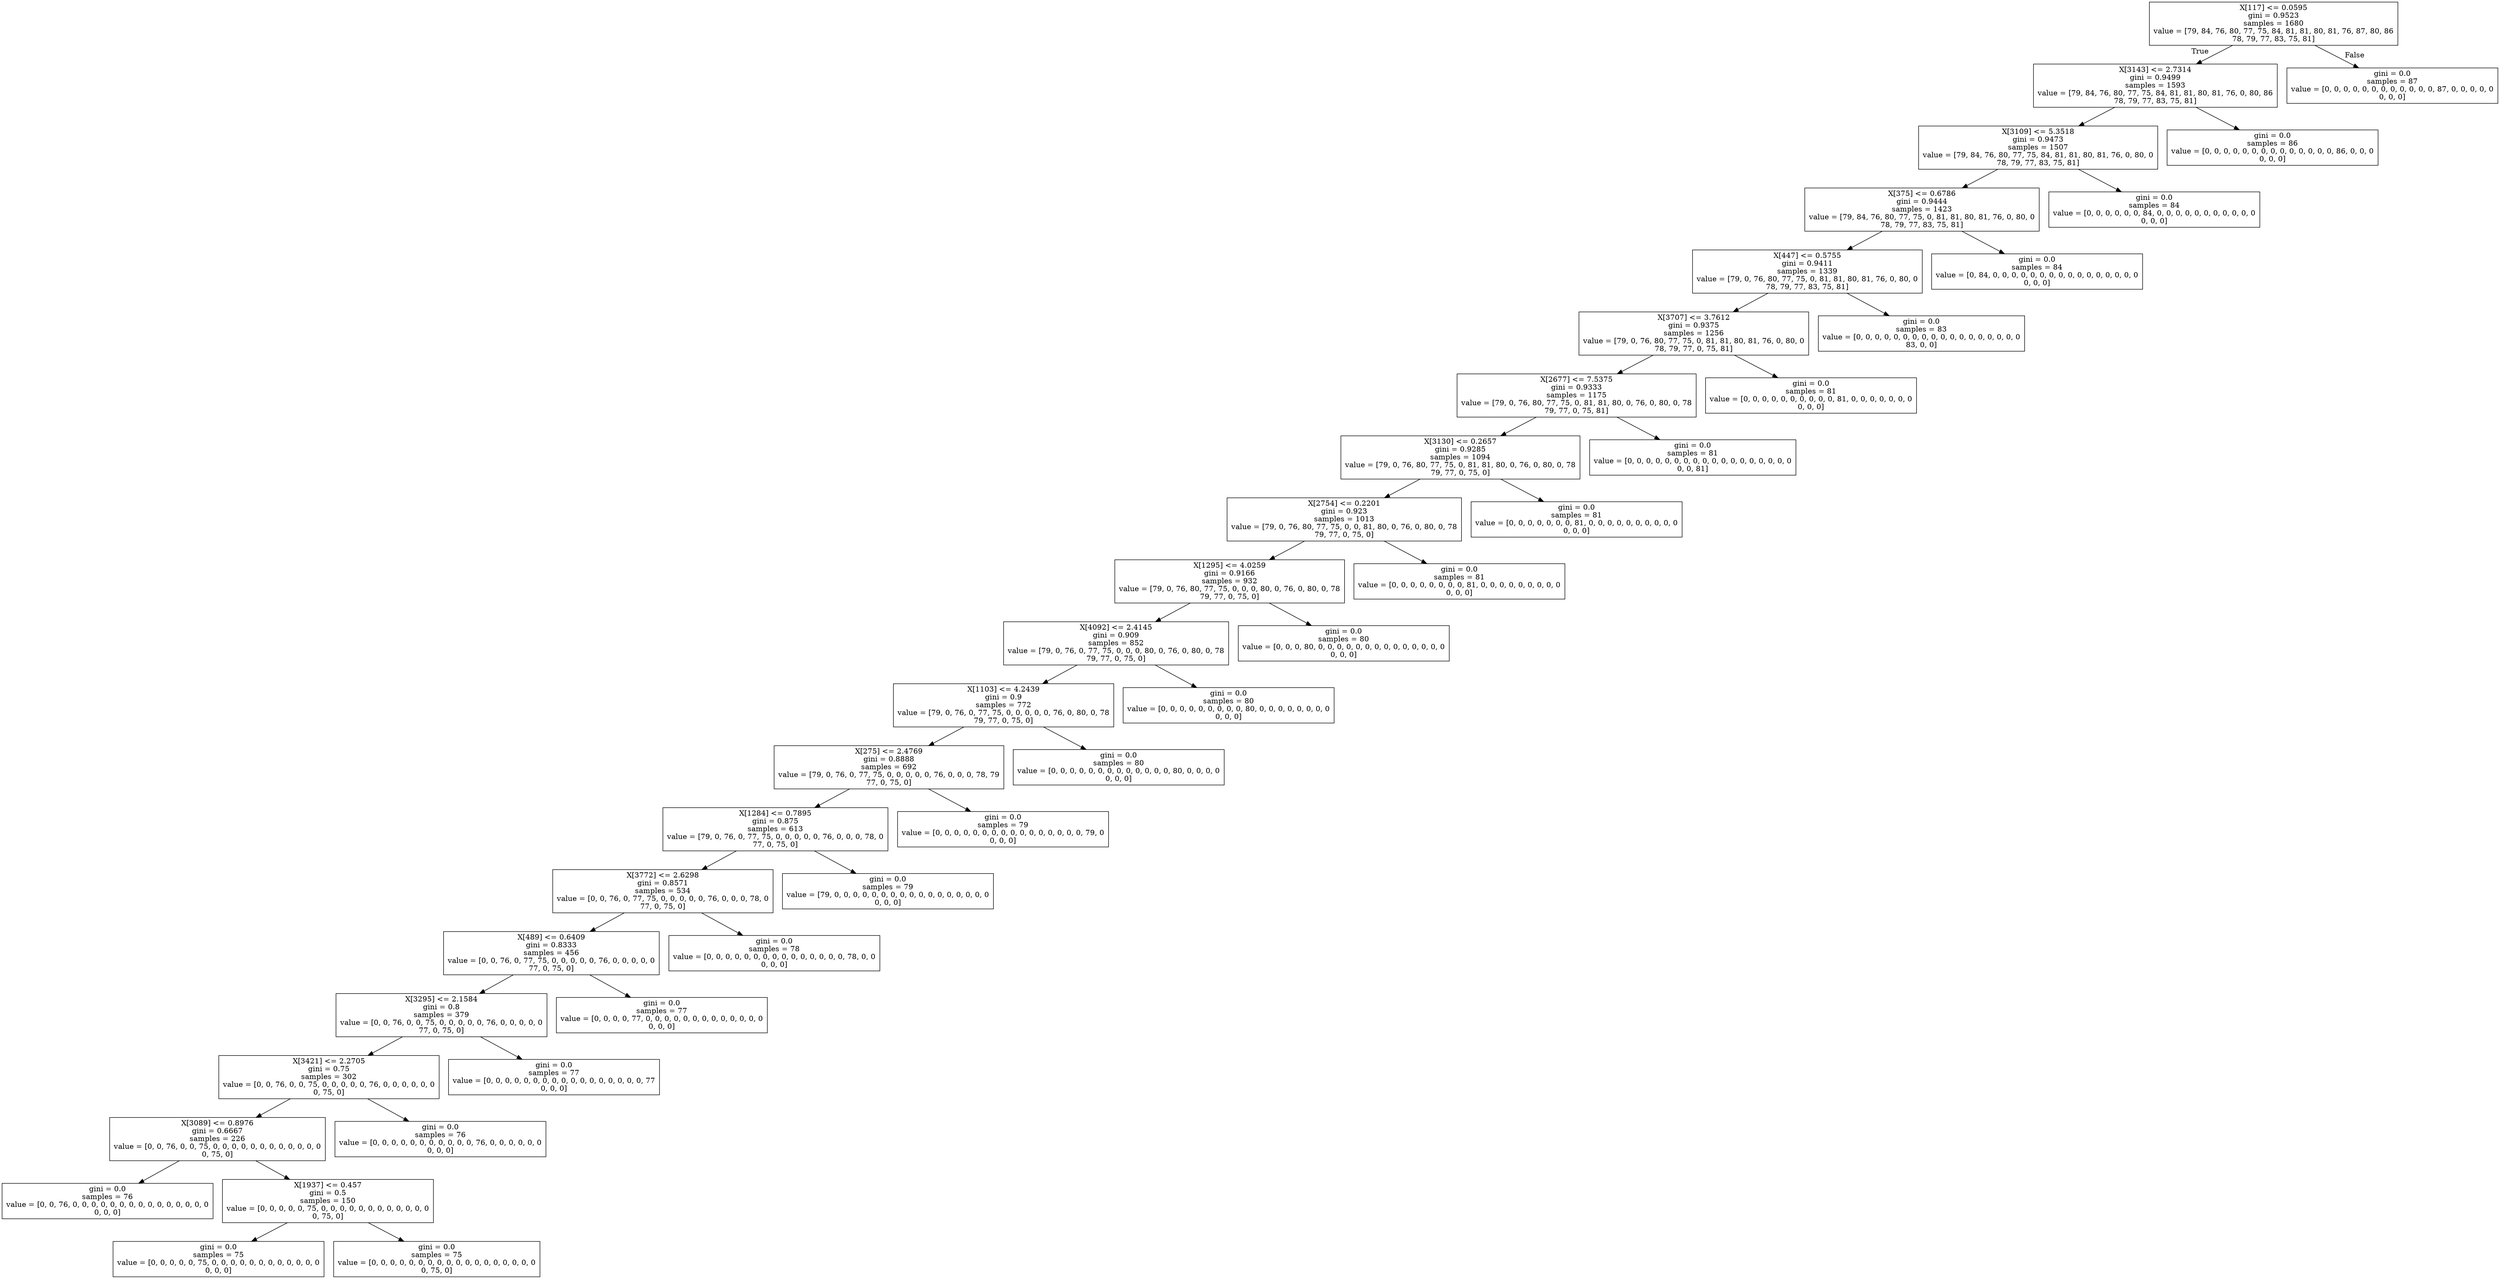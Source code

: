 digraph Tree {
node [shape=box] ;
0 [label="X[117] <= 0.0595\ngini = 0.9523\nsamples = 1680\nvalue = [79, 84, 76, 80, 77, 75, 84, 81, 81, 80, 81, 76, 87, 80, 86\n78, 79, 77, 83, 75, 81]"] ;
1 [label="X[3143] <= 2.7314\ngini = 0.9499\nsamples = 1593\nvalue = [79, 84, 76, 80, 77, 75, 84, 81, 81, 80, 81, 76, 0, 80, 86\n78, 79, 77, 83, 75, 81]"] ;
0 -> 1 [labeldistance=2.5, labelangle=45, headlabel="True"] ;
2 [label="X[3109] <= 5.3518\ngini = 0.9473\nsamples = 1507\nvalue = [79, 84, 76, 80, 77, 75, 84, 81, 81, 80, 81, 76, 0, 80, 0\n78, 79, 77, 83, 75, 81]"] ;
1 -> 2 ;
3 [label="X[375] <= 0.6786\ngini = 0.9444\nsamples = 1423\nvalue = [79, 84, 76, 80, 77, 75, 0, 81, 81, 80, 81, 76, 0, 80, 0\n78, 79, 77, 83, 75, 81]"] ;
2 -> 3 ;
4 [label="X[447] <= 0.5755\ngini = 0.9411\nsamples = 1339\nvalue = [79, 0, 76, 80, 77, 75, 0, 81, 81, 80, 81, 76, 0, 80, 0\n78, 79, 77, 83, 75, 81]"] ;
3 -> 4 ;
5 [label="X[3707] <= 3.7612\ngini = 0.9375\nsamples = 1256\nvalue = [79, 0, 76, 80, 77, 75, 0, 81, 81, 80, 81, 76, 0, 80, 0\n78, 79, 77, 0, 75, 81]"] ;
4 -> 5 ;
6 [label="X[2677] <= 7.5375\ngini = 0.9333\nsamples = 1175\nvalue = [79, 0, 76, 80, 77, 75, 0, 81, 81, 80, 0, 76, 0, 80, 0, 78\n79, 77, 0, 75, 81]"] ;
5 -> 6 ;
7 [label="X[3130] <= 0.2657\ngini = 0.9285\nsamples = 1094\nvalue = [79, 0, 76, 80, 77, 75, 0, 81, 81, 80, 0, 76, 0, 80, 0, 78\n79, 77, 0, 75, 0]"] ;
6 -> 7 ;
8 [label="X[2754] <= 0.2201\ngini = 0.923\nsamples = 1013\nvalue = [79, 0, 76, 80, 77, 75, 0, 0, 81, 80, 0, 76, 0, 80, 0, 78\n79, 77, 0, 75, 0]"] ;
7 -> 8 ;
9 [label="X[1295] <= 4.0259\ngini = 0.9166\nsamples = 932\nvalue = [79, 0, 76, 80, 77, 75, 0, 0, 0, 80, 0, 76, 0, 80, 0, 78\n79, 77, 0, 75, 0]"] ;
8 -> 9 ;
10 [label="X[4092] <= 2.4145\ngini = 0.909\nsamples = 852\nvalue = [79, 0, 76, 0, 77, 75, 0, 0, 0, 80, 0, 76, 0, 80, 0, 78\n79, 77, 0, 75, 0]"] ;
9 -> 10 ;
11 [label="X[1103] <= 4.2439\ngini = 0.9\nsamples = 772\nvalue = [79, 0, 76, 0, 77, 75, 0, 0, 0, 0, 0, 76, 0, 80, 0, 78\n79, 77, 0, 75, 0]"] ;
10 -> 11 ;
12 [label="X[275] <= 2.4769\ngini = 0.8888\nsamples = 692\nvalue = [79, 0, 76, 0, 77, 75, 0, 0, 0, 0, 0, 76, 0, 0, 0, 78, 79\n77, 0, 75, 0]"] ;
11 -> 12 ;
13 [label="X[1284] <= 0.7895\ngini = 0.875\nsamples = 613\nvalue = [79, 0, 76, 0, 77, 75, 0, 0, 0, 0, 0, 76, 0, 0, 0, 78, 0\n77, 0, 75, 0]"] ;
12 -> 13 ;
14 [label="X[3772] <= 2.6298\ngini = 0.8571\nsamples = 534\nvalue = [0, 0, 76, 0, 77, 75, 0, 0, 0, 0, 0, 76, 0, 0, 0, 78, 0\n77, 0, 75, 0]"] ;
13 -> 14 ;
15 [label="X[489] <= 0.6409\ngini = 0.8333\nsamples = 456\nvalue = [0, 0, 76, 0, 77, 75, 0, 0, 0, 0, 0, 76, 0, 0, 0, 0, 0\n77, 0, 75, 0]"] ;
14 -> 15 ;
16 [label="X[3295] <= 2.1584\ngini = 0.8\nsamples = 379\nvalue = [0, 0, 76, 0, 0, 75, 0, 0, 0, 0, 0, 76, 0, 0, 0, 0, 0\n77, 0, 75, 0]"] ;
15 -> 16 ;
17 [label="X[3421] <= 2.2705\ngini = 0.75\nsamples = 302\nvalue = [0, 0, 76, 0, 0, 75, 0, 0, 0, 0, 0, 76, 0, 0, 0, 0, 0, 0\n0, 75, 0]"] ;
16 -> 17 ;
18 [label="X[3089] <= 0.8976\ngini = 0.6667\nsamples = 226\nvalue = [0, 0, 76, 0, 0, 75, 0, 0, 0, 0, 0, 0, 0, 0, 0, 0, 0, 0\n0, 75, 0]"] ;
17 -> 18 ;
19 [label="gini = 0.0\nsamples = 76\nvalue = [0, 0, 76, 0, 0, 0, 0, 0, 0, 0, 0, 0, 0, 0, 0, 0, 0, 0\n0, 0, 0]"] ;
18 -> 19 ;
20 [label="X[1937] <= 0.457\ngini = 0.5\nsamples = 150\nvalue = [0, 0, 0, 0, 0, 75, 0, 0, 0, 0, 0, 0, 0, 0, 0, 0, 0, 0\n0, 75, 0]"] ;
18 -> 20 ;
21 [label="gini = 0.0\nsamples = 75\nvalue = [0, 0, 0, 0, 0, 75, 0, 0, 0, 0, 0, 0, 0, 0, 0, 0, 0, 0\n0, 0, 0]"] ;
20 -> 21 ;
22 [label="gini = 0.0\nsamples = 75\nvalue = [0, 0, 0, 0, 0, 0, 0, 0, 0, 0, 0, 0, 0, 0, 0, 0, 0, 0\n0, 75, 0]"] ;
20 -> 22 ;
23 [label="gini = 0.0\nsamples = 76\nvalue = [0, 0, 0, 0, 0, 0, 0, 0, 0, 0, 0, 76, 0, 0, 0, 0, 0, 0\n0, 0, 0]"] ;
17 -> 23 ;
24 [label="gini = 0.0\nsamples = 77\nvalue = [0, 0, 0, 0, 0, 0, 0, 0, 0, 0, 0, 0, 0, 0, 0, 0, 0, 77\n0, 0, 0]"] ;
16 -> 24 ;
25 [label="gini = 0.0\nsamples = 77\nvalue = [0, 0, 0, 0, 77, 0, 0, 0, 0, 0, 0, 0, 0, 0, 0, 0, 0, 0\n0, 0, 0]"] ;
15 -> 25 ;
26 [label="gini = 0.0\nsamples = 78\nvalue = [0, 0, 0, 0, 0, 0, 0, 0, 0, 0, 0, 0, 0, 0, 0, 78, 0, 0\n0, 0, 0]"] ;
14 -> 26 ;
27 [label="gini = 0.0\nsamples = 79\nvalue = [79, 0, 0, 0, 0, 0, 0, 0, 0, 0, 0, 0, 0, 0, 0, 0, 0, 0\n0, 0, 0]"] ;
13 -> 27 ;
28 [label="gini = 0.0\nsamples = 79\nvalue = [0, 0, 0, 0, 0, 0, 0, 0, 0, 0, 0, 0, 0, 0, 0, 0, 79, 0\n0, 0, 0]"] ;
12 -> 28 ;
29 [label="gini = 0.0\nsamples = 80\nvalue = [0, 0, 0, 0, 0, 0, 0, 0, 0, 0, 0, 0, 0, 80, 0, 0, 0, 0\n0, 0, 0]"] ;
11 -> 29 ;
30 [label="gini = 0.0\nsamples = 80\nvalue = [0, 0, 0, 0, 0, 0, 0, 0, 0, 80, 0, 0, 0, 0, 0, 0, 0, 0\n0, 0, 0]"] ;
10 -> 30 ;
31 [label="gini = 0.0\nsamples = 80\nvalue = [0, 0, 0, 80, 0, 0, 0, 0, 0, 0, 0, 0, 0, 0, 0, 0, 0, 0\n0, 0, 0]"] ;
9 -> 31 ;
32 [label="gini = 0.0\nsamples = 81\nvalue = [0, 0, 0, 0, 0, 0, 0, 0, 81, 0, 0, 0, 0, 0, 0, 0, 0, 0\n0, 0, 0]"] ;
8 -> 32 ;
33 [label="gini = 0.0\nsamples = 81\nvalue = [0, 0, 0, 0, 0, 0, 0, 81, 0, 0, 0, 0, 0, 0, 0, 0, 0, 0\n0, 0, 0]"] ;
7 -> 33 ;
34 [label="gini = 0.0\nsamples = 81\nvalue = [0, 0, 0, 0, 0, 0, 0, 0, 0, 0, 0, 0, 0, 0, 0, 0, 0, 0\n0, 0, 81]"] ;
6 -> 34 ;
35 [label="gini = 0.0\nsamples = 81\nvalue = [0, 0, 0, 0, 0, 0, 0, 0, 0, 0, 81, 0, 0, 0, 0, 0, 0, 0\n0, 0, 0]"] ;
5 -> 35 ;
36 [label="gini = 0.0\nsamples = 83\nvalue = [0, 0, 0, 0, 0, 0, 0, 0, 0, 0, 0, 0, 0, 0, 0, 0, 0, 0\n83, 0, 0]"] ;
4 -> 36 ;
37 [label="gini = 0.0\nsamples = 84\nvalue = [0, 84, 0, 0, 0, 0, 0, 0, 0, 0, 0, 0, 0, 0, 0, 0, 0, 0\n0, 0, 0]"] ;
3 -> 37 ;
38 [label="gini = 0.0\nsamples = 84\nvalue = [0, 0, 0, 0, 0, 0, 84, 0, 0, 0, 0, 0, 0, 0, 0, 0, 0, 0\n0, 0, 0]"] ;
2 -> 38 ;
39 [label="gini = 0.0\nsamples = 86\nvalue = [0, 0, 0, 0, 0, 0, 0, 0, 0, 0, 0, 0, 0, 0, 86, 0, 0, 0\n0, 0, 0]"] ;
1 -> 39 ;
40 [label="gini = 0.0\nsamples = 87\nvalue = [0, 0, 0, 0, 0, 0, 0, 0, 0, 0, 0, 0, 87, 0, 0, 0, 0, 0\n0, 0, 0]"] ;
0 -> 40 [labeldistance=2.5, labelangle=-45, headlabel="False"] ;
}